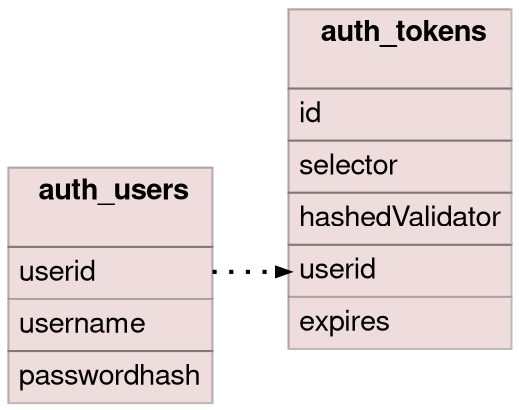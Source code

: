 digraph mysql{
  graph[rankdir = "LR"]

  node [
		style=filled
		shape=rect
		pencolor="#00000044" // frames color
		fontname="Helvetica,Arial,sans-serif"
		shape=plaintext
	]
	edge [
		arrowsize=0.5
		fontname="Helvetica,Arial,sans-serif"
		labeldistance=3
		labelfontcolor="#00000080"
		penwidth=2
		style=dotted // dotted style symbolizes data transfer
	]

  auth_users[
    color="#88000022"
    label = <<table border="0" cellborder="1" cellspacing="0" cellpadding="4">
			<tr> <td> <b>auth_users</b><br/> </td> </tr>
			<tr> <td align="left"  port = "userid" sides="ltr">userid</td> </tr>
			<tr> <td align="left">username</td> </tr>
			<tr> <td align="left">passwordhash</td> </tr>
		</table>>
    shape = "plain"
    ]

  auth_tokens[
    color="#88000022"
    label = <<table border="0" cellborder="1" cellspacing="0" cellpadding="4">
			<tr> <td> <b>auth_tokens</b><br/> </td> </tr>
			<tr> <td align="left">id</td> </tr>
			<tr> <td align="left">selector</td> </tr>
			<tr> <td align="left">hashedValidator</td> </tr>
			<tr> <td align="left" port = "userid" sides="ltr">userid</td> </tr>
			<tr> <td align="left">expires</td> </tr>
		</table>>
    shape = "plain"
    ]

    auth_users:userid -> auth_tokens:userid

}
